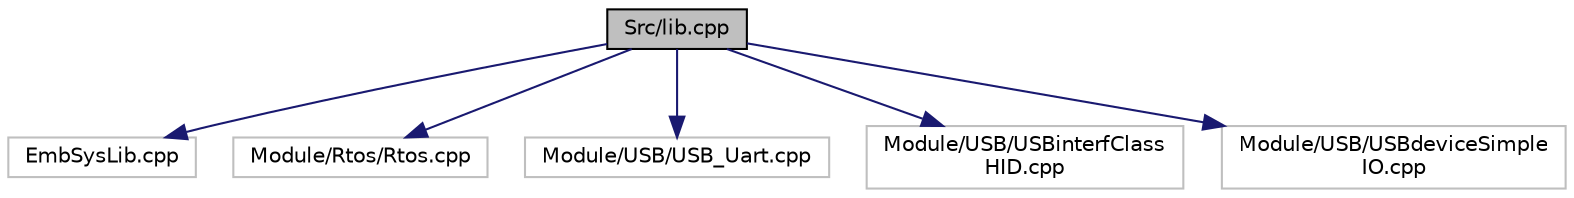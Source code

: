 digraph "Src/lib.cpp"
{
 // LATEX_PDF_SIZE
  edge [fontname="Helvetica",fontsize="10",labelfontname="Helvetica",labelfontsize="10"];
  node [fontname="Helvetica",fontsize="10",shape=record];
  Node1 [label="Src/lib.cpp",height=0.2,width=0.4,color="black", fillcolor="grey75", style="filled", fontcolor="black",tooltip="Summary of the complete library code."];
  Node1 -> Node2 [color="midnightblue",fontsize="10",style="solid",fontname="Helvetica"];
  Node2 [label="EmbSysLib.cpp",height=0.2,width=0.4,color="grey75", fillcolor="white", style="filled",tooltip=" "];
  Node1 -> Node3 [color="midnightblue",fontsize="10",style="solid",fontname="Helvetica"];
  Node3 [label="Module/Rtos/Rtos.cpp",height=0.2,width=0.4,color="grey75", fillcolor="white", style="filled",tooltip=" "];
  Node1 -> Node4 [color="midnightblue",fontsize="10",style="solid",fontname="Helvetica"];
  Node4 [label="Module/USB/USB_Uart.cpp",height=0.2,width=0.4,color="grey75", fillcolor="white", style="filled",tooltip=" "];
  Node1 -> Node5 [color="midnightblue",fontsize="10",style="solid",fontname="Helvetica"];
  Node5 [label="Module/USB/USBinterfClass\lHID.cpp",height=0.2,width=0.4,color="grey75", fillcolor="white", style="filled",tooltip=" "];
  Node1 -> Node6 [color="midnightblue",fontsize="10",style="solid",fontname="Helvetica"];
  Node6 [label="Module/USB/USBdeviceSimple\lIO.cpp",height=0.2,width=0.4,color="grey75", fillcolor="white", style="filled",tooltip=" "];
}
